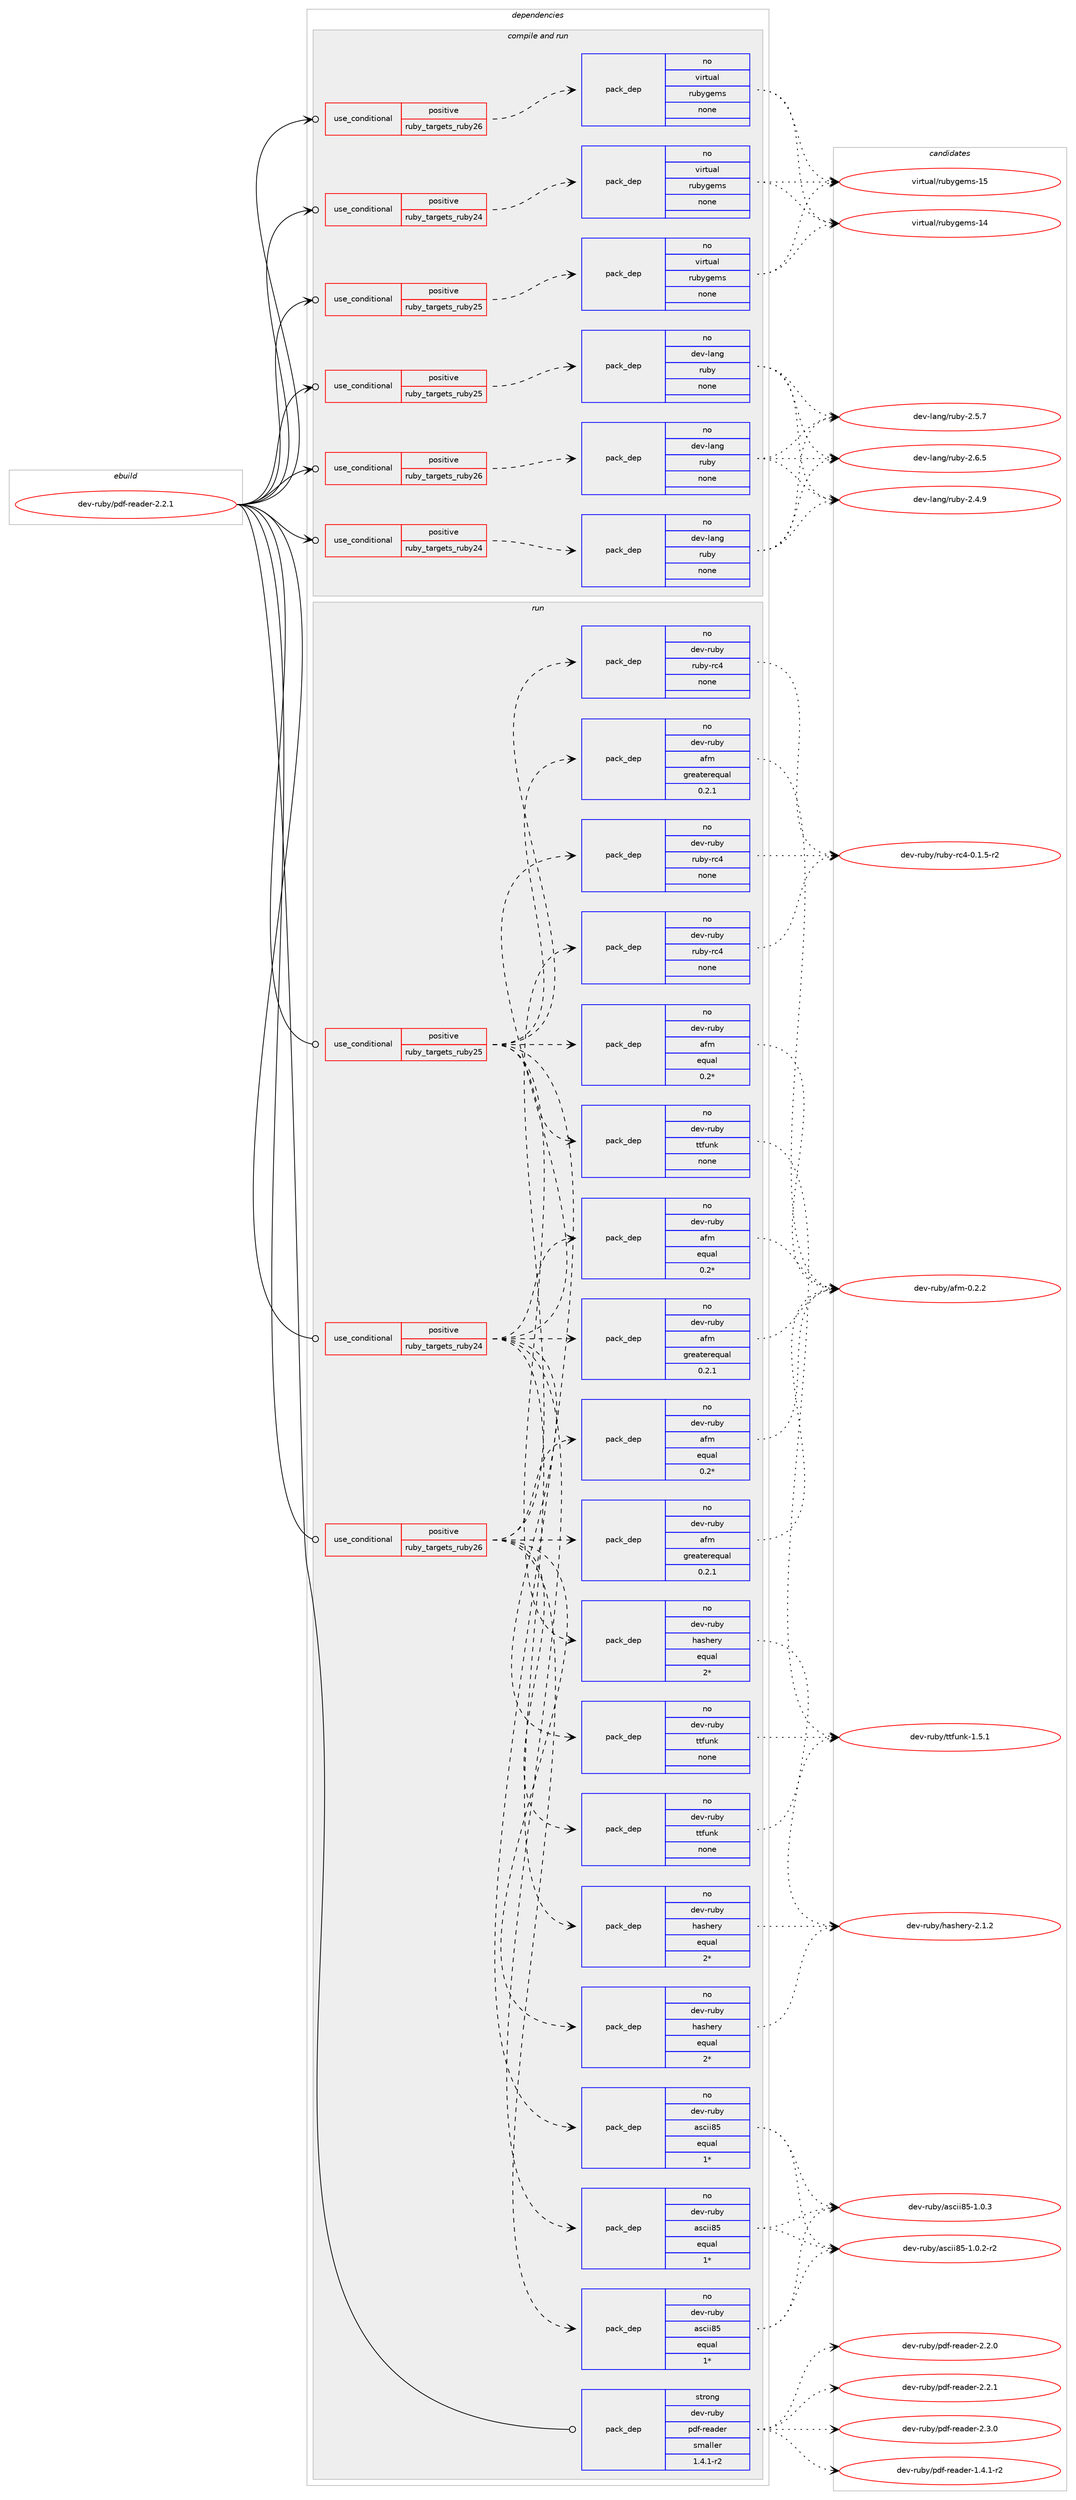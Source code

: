 digraph prolog {

# *************
# Graph options
# *************

newrank=true;
concentrate=true;
compound=true;
graph [rankdir=LR,fontname=Helvetica,fontsize=10,ranksep=1.5];#, ranksep=2.5, nodesep=0.2];
edge  [arrowhead=vee];
node  [fontname=Helvetica,fontsize=10];

# **********
# The ebuild
# **********

subgraph cluster_leftcol {
color=gray;
rank=same;
label=<<i>ebuild</i>>;
id [label="dev-ruby/pdf-reader-2.2.1", color=red, width=4, href="../dev-ruby/pdf-reader-2.2.1.svg"];
}

# ****************
# The dependencies
# ****************

subgraph cluster_midcol {
color=gray;
label=<<i>dependencies</i>>;
subgraph cluster_compile {
fillcolor="#eeeeee";
style=filled;
label=<<i>compile</i>>;
}
subgraph cluster_compileandrun {
fillcolor="#eeeeee";
style=filled;
label=<<i>compile and run</i>>;
subgraph cond170444 {
dependency700691 [label=<<TABLE BORDER="0" CELLBORDER="1" CELLSPACING="0" CELLPADDING="4"><TR><TD ROWSPAN="3" CELLPADDING="10">use_conditional</TD></TR><TR><TD>positive</TD></TR><TR><TD>ruby_targets_ruby24</TD></TR></TABLE>>, shape=none, color=red];
subgraph pack518217 {
dependency700692 [label=<<TABLE BORDER="0" CELLBORDER="1" CELLSPACING="0" CELLPADDING="4" WIDTH="220"><TR><TD ROWSPAN="6" CELLPADDING="30">pack_dep</TD></TR><TR><TD WIDTH="110">no</TD></TR><TR><TD>dev-lang</TD></TR><TR><TD>ruby</TD></TR><TR><TD>none</TD></TR><TR><TD></TD></TR></TABLE>>, shape=none, color=blue];
}
dependency700691:e -> dependency700692:w [weight=20,style="dashed",arrowhead="vee"];
}
id:e -> dependency700691:w [weight=20,style="solid",arrowhead="odotvee"];
subgraph cond170445 {
dependency700693 [label=<<TABLE BORDER="0" CELLBORDER="1" CELLSPACING="0" CELLPADDING="4"><TR><TD ROWSPAN="3" CELLPADDING="10">use_conditional</TD></TR><TR><TD>positive</TD></TR><TR><TD>ruby_targets_ruby24</TD></TR></TABLE>>, shape=none, color=red];
subgraph pack518218 {
dependency700694 [label=<<TABLE BORDER="0" CELLBORDER="1" CELLSPACING="0" CELLPADDING="4" WIDTH="220"><TR><TD ROWSPAN="6" CELLPADDING="30">pack_dep</TD></TR><TR><TD WIDTH="110">no</TD></TR><TR><TD>virtual</TD></TR><TR><TD>rubygems</TD></TR><TR><TD>none</TD></TR><TR><TD></TD></TR></TABLE>>, shape=none, color=blue];
}
dependency700693:e -> dependency700694:w [weight=20,style="dashed",arrowhead="vee"];
}
id:e -> dependency700693:w [weight=20,style="solid",arrowhead="odotvee"];
subgraph cond170446 {
dependency700695 [label=<<TABLE BORDER="0" CELLBORDER="1" CELLSPACING="0" CELLPADDING="4"><TR><TD ROWSPAN="3" CELLPADDING="10">use_conditional</TD></TR><TR><TD>positive</TD></TR><TR><TD>ruby_targets_ruby25</TD></TR></TABLE>>, shape=none, color=red];
subgraph pack518219 {
dependency700696 [label=<<TABLE BORDER="0" CELLBORDER="1" CELLSPACING="0" CELLPADDING="4" WIDTH="220"><TR><TD ROWSPAN="6" CELLPADDING="30">pack_dep</TD></TR><TR><TD WIDTH="110">no</TD></TR><TR><TD>dev-lang</TD></TR><TR><TD>ruby</TD></TR><TR><TD>none</TD></TR><TR><TD></TD></TR></TABLE>>, shape=none, color=blue];
}
dependency700695:e -> dependency700696:w [weight=20,style="dashed",arrowhead="vee"];
}
id:e -> dependency700695:w [weight=20,style="solid",arrowhead="odotvee"];
subgraph cond170447 {
dependency700697 [label=<<TABLE BORDER="0" CELLBORDER="1" CELLSPACING="0" CELLPADDING="4"><TR><TD ROWSPAN="3" CELLPADDING="10">use_conditional</TD></TR><TR><TD>positive</TD></TR><TR><TD>ruby_targets_ruby25</TD></TR></TABLE>>, shape=none, color=red];
subgraph pack518220 {
dependency700698 [label=<<TABLE BORDER="0" CELLBORDER="1" CELLSPACING="0" CELLPADDING="4" WIDTH="220"><TR><TD ROWSPAN="6" CELLPADDING="30">pack_dep</TD></TR><TR><TD WIDTH="110">no</TD></TR><TR><TD>virtual</TD></TR><TR><TD>rubygems</TD></TR><TR><TD>none</TD></TR><TR><TD></TD></TR></TABLE>>, shape=none, color=blue];
}
dependency700697:e -> dependency700698:w [weight=20,style="dashed",arrowhead="vee"];
}
id:e -> dependency700697:w [weight=20,style="solid",arrowhead="odotvee"];
subgraph cond170448 {
dependency700699 [label=<<TABLE BORDER="0" CELLBORDER="1" CELLSPACING="0" CELLPADDING="4"><TR><TD ROWSPAN="3" CELLPADDING="10">use_conditional</TD></TR><TR><TD>positive</TD></TR><TR><TD>ruby_targets_ruby26</TD></TR></TABLE>>, shape=none, color=red];
subgraph pack518221 {
dependency700700 [label=<<TABLE BORDER="0" CELLBORDER="1" CELLSPACING="0" CELLPADDING="4" WIDTH="220"><TR><TD ROWSPAN="6" CELLPADDING="30">pack_dep</TD></TR><TR><TD WIDTH="110">no</TD></TR><TR><TD>dev-lang</TD></TR><TR><TD>ruby</TD></TR><TR><TD>none</TD></TR><TR><TD></TD></TR></TABLE>>, shape=none, color=blue];
}
dependency700699:e -> dependency700700:w [weight=20,style="dashed",arrowhead="vee"];
}
id:e -> dependency700699:w [weight=20,style="solid",arrowhead="odotvee"];
subgraph cond170449 {
dependency700701 [label=<<TABLE BORDER="0" CELLBORDER="1" CELLSPACING="0" CELLPADDING="4"><TR><TD ROWSPAN="3" CELLPADDING="10">use_conditional</TD></TR><TR><TD>positive</TD></TR><TR><TD>ruby_targets_ruby26</TD></TR></TABLE>>, shape=none, color=red];
subgraph pack518222 {
dependency700702 [label=<<TABLE BORDER="0" CELLBORDER="1" CELLSPACING="0" CELLPADDING="4" WIDTH="220"><TR><TD ROWSPAN="6" CELLPADDING="30">pack_dep</TD></TR><TR><TD WIDTH="110">no</TD></TR><TR><TD>virtual</TD></TR><TR><TD>rubygems</TD></TR><TR><TD>none</TD></TR><TR><TD></TD></TR></TABLE>>, shape=none, color=blue];
}
dependency700701:e -> dependency700702:w [weight=20,style="dashed",arrowhead="vee"];
}
id:e -> dependency700701:w [weight=20,style="solid",arrowhead="odotvee"];
}
subgraph cluster_run {
fillcolor="#eeeeee";
style=filled;
label=<<i>run</i>>;
subgraph cond170450 {
dependency700703 [label=<<TABLE BORDER="0" CELLBORDER="1" CELLSPACING="0" CELLPADDING="4"><TR><TD ROWSPAN="3" CELLPADDING="10">use_conditional</TD></TR><TR><TD>positive</TD></TR><TR><TD>ruby_targets_ruby24</TD></TR></TABLE>>, shape=none, color=red];
subgraph pack518223 {
dependency700704 [label=<<TABLE BORDER="0" CELLBORDER="1" CELLSPACING="0" CELLPADDING="4" WIDTH="220"><TR><TD ROWSPAN="6" CELLPADDING="30">pack_dep</TD></TR><TR><TD WIDTH="110">no</TD></TR><TR><TD>dev-ruby</TD></TR><TR><TD>afm</TD></TR><TR><TD>greaterequal</TD></TR><TR><TD>0.2.1</TD></TR></TABLE>>, shape=none, color=blue];
}
dependency700703:e -> dependency700704:w [weight=20,style="dashed",arrowhead="vee"];
subgraph pack518224 {
dependency700705 [label=<<TABLE BORDER="0" CELLBORDER="1" CELLSPACING="0" CELLPADDING="4" WIDTH="220"><TR><TD ROWSPAN="6" CELLPADDING="30">pack_dep</TD></TR><TR><TD WIDTH="110">no</TD></TR><TR><TD>dev-ruby</TD></TR><TR><TD>afm</TD></TR><TR><TD>equal</TD></TR><TR><TD>0.2*</TD></TR></TABLE>>, shape=none, color=blue];
}
dependency700703:e -> dependency700705:w [weight=20,style="dashed",arrowhead="vee"];
subgraph pack518225 {
dependency700706 [label=<<TABLE BORDER="0" CELLBORDER="1" CELLSPACING="0" CELLPADDING="4" WIDTH="220"><TR><TD ROWSPAN="6" CELLPADDING="30">pack_dep</TD></TR><TR><TD WIDTH="110">no</TD></TR><TR><TD>dev-ruby</TD></TR><TR><TD>ascii85</TD></TR><TR><TD>equal</TD></TR><TR><TD>1*</TD></TR></TABLE>>, shape=none, color=blue];
}
dependency700703:e -> dependency700706:w [weight=20,style="dashed",arrowhead="vee"];
subgraph pack518226 {
dependency700707 [label=<<TABLE BORDER="0" CELLBORDER="1" CELLSPACING="0" CELLPADDING="4" WIDTH="220"><TR><TD ROWSPAN="6" CELLPADDING="30">pack_dep</TD></TR><TR><TD WIDTH="110">no</TD></TR><TR><TD>dev-ruby</TD></TR><TR><TD>hashery</TD></TR><TR><TD>equal</TD></TR><TR><TD>2*</TD></TR></TABLE>>, shape=none, color=blue];
}
dependency700703:e -> dependency700707:w [weight=20,style="dashed",arrowhead="vee"];
subgraph pack518227 {
dependency700708 [label=<<TABLE BORDER="0" CELLBORDER="1" CELLSPACING="0" CELLPADDING="4" WIDTH="220"><TR><TD ROWSPAN="6" CELLPADDING="30">pack_dep</TD></TR><TR><TD WIDTH="110">no</TD></TR><TR><TD>dev-ruby</TD></TR><TR><TD>ttfunk</TD></TR><TR><TD>none</TD></TR><TR><TD></TD></TR></TABLE>>, shape=none, color=blue];
}
dependency700703:e -> dependency700708:w [weight=20,style="dashed",arrowhead="vee"];
subgraph pack518228 {
dependency700709 [label=<<TABLE BORDER="0" CELLBORDER="1" CELLSPACING="0" CELLPADDING="4" WIDTH="220"><TR><TD ROWSPAN="6" CELLPADDING="30">pack_dep</TD></TR><TR><TD WIDTH="110">no</TD></TR><TR><TD>dev-ruby</TD></TR><TR><TD>ruby-rc4</TD></TR><TR><TD>none</TD></TR><TR><TD></TD></TR></TABLE>>, shape=none, color=blue];
}
dependency700703:e -> dependency700709:w [weight=20,style="dashed",arrowhead="vee"];
}
id:e -> dependency700703:w [weight=20,style="solid",arrowhead="odot"];
subgraph cond170451 {
dependency700710 [label=<<TABLE BORDER="0" CELLBORDER="1" CELLSPACING="0" CELLPADDING="4"><TR><TD ROWSPAN="3" CELLPADDING="10">use_conditional</TD></TR><TR><TD>positive</TD></TR><TR><TD>ruby_targets_ruby25</TD></TR></TABLE>>, shape=none, color=red];
subgraph pack518229 {
dependency700711 [label=<<TABLE BORDER="0" CELLBORDER="1" CELLSPACING="0" CELLPADDING="4" WIDTH="220"><TR><TD ROWSPAN="6" CELLPADDING="30">pack_dep</TD></TR><TR><TD WIDTH="110">no</TD></TR><TR><TD>dev-ruby</TD></TR><TR><TD>afm</TD></TR><TR><TD>greaterequal</TD></TR><TR><TD>0.2.1</TD></TR></TABLE>>, shape=none, color=blue];
}
dependency700710:e -> dependency700711:w [weight=20,style="dashed",arrowhead="vee"];
subgraph pack518230 {
dependency700712 [label=<<TABLE BORDER="0" CELLBORDER="1" CELLSPACING="0" CELLPADDING="4" WIDTH="220"><TR><TD ROWSPAN="6" CELLPADDING="30">pack_dep</TD></TR><TR><TD WIDTH="110">no</TD></TR><TR><TD>dev-ruby</TD></TR><TR><TD>afm</TD></TR><TR><TD>equal</TD></TR><TR><TD>0.2*</TD></TR></TABLE>>, shape=none, color=blue];
}
dependency700710:e -> dependency700712:w [weight=20,style="dashed",arrowhead="vee"];
subgraph pack518231 {
dependency700713 [label=<<TABLE BORDER="0" CELLBORDER="1" CELLSPACING="0" CELLPADDING="4" WIDTH="220"><TR><TD ROWSPAN="6" CELLPADDING="30">pack_dep</TD></TR><TR><TD WIDTH="110">no</TD></TR><TR><TD>dev-ruby</TD></TR><TR><TD>ascii85</TD></TR><TR><TD>equal</TD></TR><TR><TD>1*</TD></TR></TABLE>>, shape=none, color=blue];
}
dependency700710:e -> dependency700713:w [weight=20,style="dashed",arrowhead="vee"];
subgraph pack518232 {
dependency700714 [label=<<TABLE BORDER="0" CELLBORDER="1" CELLSPACING="0" CELLPADDING="4" WIDTH="220"><TR><TD ROWSPAN="6" CELLPADDING="30">pack_dep</TD></TR><TR><TD WIDTH="110">no</TD></TR><TR><TD>dev-ruby</TD></TR><TR><TD>hashery</TD></TR><TR><TD>equal</TD></TR><TR><TD>2*</TD></TR></TABLE>>, shape=none, color=blue];
}
dependency700710:e -> dependency700714:w [weight=20,style="dashed",arrowhead="vee"];
subgraph pack518233 {
dependency700715 [label=<<TABLE BORDER="0" CELLBORDER="1" CELLSPACING="0" CELLPADDING="4" WIDTH="220"><TR><TD ROWSPAN="6" CELLPADDING="30">pack_dep</TD></TR><TR><TD WIDTH="110">no</TD></TR><TR><TD>dev-ruby</TD></TR><TR><TD>ttfunk</TD></TR><TR><TD>none</TD></TR><TR><TD></TD></TR></TABLE>>, shape=none, color=blue];
}
dependency700710:e -> dependency700715:w [weight=20,style="dashed",arrowhead="vee"];
subgraph pack518234 {
dependency700716 [label=<<TABLE BORDER="0" CELLBORDER="1" CELLSPACING="0" CELLPADDING="4" WIDTH="220"><TR><TD ROWSPAN="6" CELLPADDING="30">pack_dep</TD></TR><TR><TD WIDTH="110">no</TD></TR><TR><TD>dev-ruby</TD></TR><TR><TD>ruby-rc4</TD></TR><TR><TD>none</TD></TR><TR><TD></TD></TR></TABLE>>, shape=none, color=blue];
}
dependency700710:e -> dependency700716:w [weight=20,style="dashed",arrowhead="vee"];
}
id:e -> dependency700710:w [weight=20,style="solid",arrowhead="odot"];
subgraph cond170452 {
dependency700717 [label=<<TABLE BORDER="0" CELLBORDER="1" CELLSPACING="0" CELLPADDING="4"><TR><TD ROWSPAN="3" CELLPADDING="10">use_conditional</TD></TR><TR><TD>positive</TD></TR><TR><TD>ruby_targets_ruby26</TD></TR></TABLE>>, shape=none, color=red];
subgraph pack518235 {
dependency700718 [label=<<TABLE BORDER="0" CELLBORDER="1" CELLSPACING="0" CELLPADDING="4" WIDTH="220"><TR><TD ROWSPAN="6" CELLPADDING="30">pack_dep</TD></TR><TR><TD WIDTH="110">no</TD></TR><TR><TD>dev-ruby</TD></TR><TR><TD>afm</TD></TR><TR><TD>greaterequal</TD></TR><TR><TD>0.2.1</TD></TR></TABLE>>, shape=none, color=blue];
}
dependency700717:e -> dependency700718:w [weight=20,style="dashed",arrowhead="vee"];
subgraph pack518236 {
dependency700719 [label=<<TABLE BORDER="0" CELLBORDER="1" CELLSPACING="0" CELLPADDING="4" WIDTH="220"><TR><TD ROWSPAN="6" CELLPADDING="30">pack_dep</TD></TR><TR><TD WIDTH="110">no</TD></TR><TR><TD>dev-ruby</TD></TR><TR><TD>afm</TD></TR><TR><TD>equal</TD></TR><TR><TD>0.2*</TD></TR></TABLE>>, shape=none, color=blue];
}
dependency700717:e -> dependency700719:w [weight=20,style="dashed",arrowhead="vee"];
subgraph pack518237 {
dependency700720 [label=<<TABLE BORDER="0" CELLBORDER="1" CELLSPACING="0" CELLPADDING="4" WIDTH="220"><TR><TD ROWSPAN="6" CELLPADDING="30">pack_dep</TD></TR><TR><TD WIDTH="110">no</TD></TR><TR><TD>dev-ruby</TD></TR><TR><TD>ascii85</TD></TR><TR><TD>equal</TD></TR><TR><TD>1*</TD></TR></TABLE>>, shape=none, color=blue];
}
dependency700717:e -> dependency700720:w [weight=20,style="dashed",arrowhead="vee"];
subgraph pack518238 {
dependency700721 [label=<<TABLE BORDER="0" CELLBORDER="1" CELLSPACING="0" CELLPADDING="4" WIDTH="220"><TR><TD ROWSPAN="6" CELLPADDING="30">pack_dep</TD></TR><TR><TD WIDTH="110">no</TD></TR><TR><TD>dev-ruby</TD></TR><TR><TD>hashery</TD></TR><TR><TD>equal</TD></TR><TR><TD>2*</TD></TR></TABLE>>, shape=none, color=blue];
}
dependency700717:e -> dependency700721:w [weight=20,style="dashed",arrowhead="vee"];
subgraph pack518239 {
dependency700722 [label=<<TABLE BORDER="0" CELLBORDER="1" CELLSPACING="0" CELLPADDING="4" WIDTH="220"><TR><TD ROWSPAN="6" CELLPADDING="30">pack_dep</TD></TR><TR><TD WIDTH="110">no</TD></TR><TR><TD>dev-ruby</TD></TR><TR><TD>ttfunk</TD></TR><TR><TD>none</TD></TR><TR><TD></TD></TR></TABLE>>, shape=none, color=blue];
}
dependency700717:e -> dependency700722:w [weight=20,style="dashed",arrowhead="vee"];
subgraph pack518240 {
dependency700723 [label=<<TABLE BORDER="0" CELLBORDER="1" CELLSPACING="0" CELLPADDING="4" WIDTH="220"><TR><TD ROWSPAN="6" CELLPADDING="30">pack_dep</TD></TR><TR><TD WIDTH="110">no</TD></TR><TR><TD>dev-ruby</TD></TR><TR><TD>ruby-rc4</TD></TR><TR><TD>none</TD></TR><TR><TD></TD></TR></TABLE>>, shape=none, color=blue];
}
dependency700717:e -> dependency700723:w [weight=20,style="dashed",arrowhead="vee"];
}
id:e -> dependency700717:w [weight=20,style="solid",arrowhead="odot"];
subgraph pack518241 {
dependency700724 [label=<<TABLE BORDER="0" CELLBORDER="1" CELLSPACING="0" CELLPADDING="4" WIDTH="220"><TR><TD ROWSPAN="6" CELLPADDING="30">pack_dep</TD></TR><TR><TD WIDTH="110">strong</TD></TR><TR><TD>dev-ruby</TD></TR><TR><TD>pdf-reader</TD></TR><TR><TD>smaller</TD></TR><TR><TD>1.4.1-r2</TD></TR></TABLE>>, shape=none, color=blue];
}
id:e -> dependency700724:w [weight=20,style="solid",arrowhead="odot"];
}
}

# **************
# The candidates
# **************

subgraph cluster_choices {
rank=same;
color=gray;
label=<<i>candidates</i>>;

subgraph choice518217 {
color=black;
nodesep=1;
choice10010111845108971101034711411798121455046524657 [label="dev-lang/ruby-2.4.9", color=red, width=4,href="../dev-lang/ruby-2.4.9.svg"];
choice10010111845108971101034711411798121455046534655 [label="dev-lang/ruby-2.5.7", color=red, width=4,href="../dev-lang/ruby-2.5.7.svg"];
choice10010111845108971101034711411798121455046544653 [label="dev-lang/ruby-2.6.5", color=red, width=4,href="../dev-lang/ruby-2.6.5.svg"];
dependency700692:e -> choice10010111845108971101034711411798121455046524657:w [style=dotted,weight="100"];
dependency700692:e -> choice10010111845108971101034711411798121455046534655:w [style=dotted,weight="100"];
dependency700692:e -> choice10010111845108971101034711411798121455046544653:w [style=dotted,weight="100"];
}
subgraph choice518218 {
color=black;
nodesep=1;
choice118105114116117971084711411798121103101109115454952 [label="virtual/rubygems-14", color=red, width=4,href="../virtual/rubygems-14.svg"];
choice118105114116117971084711411798121103101109115454953 [label="virtual/rubygems-15", color=red, width=4,href="../virtual/rubygems-15.svg"];
dependency700694:e -> choice118105114116117971084711411798121103101109115454952:w [style=dotted,weight="100"];
dependency700694:e -> choice118105114116117971084711411798121103101109115454953:w [style=dotted,weight="100"];
}
subgraph choice518219 {
color=black;
nodesep=1;
choice10010111845108971101034711411798121455046524657 [label="dev-lang/ruby-2.4.9", color=red, width=4,href="../dev-lang/ruby-2.4.9.svg"];
choice10010111845108971101034711411798121455046534655 [label="dev-lang/ruby-2.5.7", color=red, width=4,href="../dev-lang/ruby-2.5.7.svg"];
choice10010111845108971101034711411798121455046544653 [label="dev-lang/ruby-2.6.5", color=red, width=4,href="../dev-lang/ruby-2.6.5.svg"];
dependency700696:e -> choice10010111845108971101034711411798121455046524657:w [style=dotted,weight="100"];
dependency700696:e -> choice10010111845108971101034711411798121455046534655:w [style=dotted,weight="100"];
dependency700696:e -> choice10010111845108971101034711411798121455046544653:w [style=dotted,weight="100"];
}
subgraph choice518220 {
color=black;
nodesep=1;
choice118105114116117971084711411798121103101109115454952 [label="virtual/rubygems-14", color=red, width=4,href="../virtual/rubygems-14.svg"];
choice118105114116117971084711411798121103101109115454953 [label="virtual/rubygems-15", color=red, width=4,href="../virtual/rubygems-15.svg"];
dependency700698:e -> choice118105114116117971084711411798121103101109115454952:w [style=dotted,weight="100"];
dependency700698:e -> choice118105114116117971084711411798121103101109115454953:w [style=dotted,weight="100"];
}
subgraph choice518221 {
color=black;
nodesep=1;
choice10010111845108971101034711411798121455046524657 [label="dev-lang/ruby-2.4.9", color=red, width=4,href="../dev-lang/ruby-2.4.9.svg"];
choice10010111845108971101034711411798121455046534655 [label="dev-lang/ruby-2.5.7", color=red, width=4,href="../dev-lang/ruby-2.5.7.svg"];
choice10010111845108971101034711411798121455046544653 [label="dev-lang/ruby-2.6.5", color=red, width=4,href="../dev-lang/ruby-2.6.5.svg"];
dependency700700:e -> choice10010111845108971101034711411798121455046524657:w [style=dotted,weight="100"];
dependency700700:e -> choice10010111845108971101034711411798121455046534655:w [style=dotted,weight="100"];
dependency700700:e -> choice10010111845108971101034711411798121455046544653:w [style=dotted,weight="100"];
}
subgraph choice518222 {
color=black;
nodesep=1;
choice118105114116117971084711411798121103101109115454952 [label="virtual/rubygems-14", color=red, width=4,href="../virtual/rubygems-14.svg"];
choice118105114116117971084711411798121103101109115454953 [label="virtual/rubygems-15", color=red, width=4,href="../virtual/rubygems-15.svg"];
dependency700702:e -> choice118105114116117971084711411798121103101109115454952:w [style=dotted,weight="100"];
dependency700702:e -> choice118105114116117971084711411798121103101109115454953:w [style=dotted,weight="100"];
}
subgraph choice518223 {
color=black;
nodesep=1;
choice10010111845114117981214797102109454846504650 [label="dev-ruby/afm-0.2.2", color=red, width=4,href="../dev-ruby/afm-0.2.2.svg"];
dependency700704:e -> choice10010111845114117981214797102109454846504650:w [style=dotted,weight="100"];
}
subgraph choice518224 {
color=black;
nodesep=1;
choice10010111845114117981214797102109454846504650 [label="dev-ruby/afm-0.2.2", color=red, width=4,href="../dev-ruby/afm-0.2.2.svg"];
dependency700705:e -> choice10010111845114117981214797102109454846504650:w [style=dotted,weight="100"];
}
subgraph choice518225 {
color=black;
nodesep=1;
choice100101118451141179812147971159910510556534549464846504511450 [label="dev-ruby/ascii85-1.0.2-r2", color=red, width=4,href="../dev-ruby/ascii85-1.0.2-r2.svg"];
choice10010111845114117981214797115991051055653454946484651 [label="dev-ruby/ascii85-1.0.3", color=red, width=4,href="../dev-ruby/ascii85-1.0.3.svg"];
dependency700706:e -> choice100101118451141179812147971159910510556534549464846504511450:w [style=dotted,weight="100"];
dependency700706:e -> choice10010111845114117981214797115991051055653454946484651:w [style=dotted,weight="100"];
}
subgraph choice518226 {
color=black;
nodesep=1;
choice10010111845114117981214710497115104101114121455046494650 [label="dev-ruby/hashery-2.1.2", color=red, width=4,href="../dev-ruby/hashery-2.1.2.svg"];
dependency700707:e -> choice10010111845114117981214710497115104101114121455046494650:w [style=dotted,weight="100"];
}
subgraph choice518227 {
color=black;
nodesep=1;
choice100101118451141179812147116116102117110107454946534649 [label="dev-ruby/ttfunk-1.5.1", color=red, width=4,href="../dev-ruby/ttfunk-1.5.1.svg"];
dependency700708:e -> choice100101118451141179812147116116102117110107454946534649:w [style=dotted,weight="100"];
}
subgraph choice518228 {
color=black;
nodesep=1;
choice100101118451141179812147114117981214511499524548464946534511450 [label="dev-ruby/ruby-rc4-0.1.5-r2", color=red, width=4,href="../dev-ruby/ruby-rc4-0.1.5-r2.svg"];
dependency700709:e -> choice100101118451141179812147114117981214511499524548464946534511450:w [style=dotted,weight="100"];
}
subgraph choice518229 {
color=black;
nodesep=1;
choice10010111845114117981214797102109454846504650 [label="dev-ruby/afm-0.2.2", color=red, width=4,href="../dev-ruby/afm-0.2.2.svg"];
dependency700711:e -> choice10010111845114117981214797102109454846504650:w [style=dotted,weight="100"];
}
subgraph choice518230 {
color=black;
nodesep=1;
choice10010111845114117981214797102109454846504650 [label="dev-ruby/afm-0.2.2", color=red, width=4,href="../dev-ruby/afm-0.2.2.svg"];
dependency700712:e -> choice10010111845114117981214797102109454846504650:w [style=dotted,weight="100"];
}
subgraph choice518231 {
color=black;
nodesep=1;
choice100101118451141179812147971159910510556534549464846504511450 [label="dev-ruby/ascii85-1.0.2-r2", color=red, width=4,href="../dev-ruby/ascii85-1.0.2-r2.svg"];
choice10010111845114117981214797115991051055653454946484651 [label="dev-ruby/ascii85-1.0.3", color=red, width=4,href="../dev-ruby/ascii85-1.0.3.svg"];
dependency700713:e -> choice100101118451141179812147971159910510556534549464846504511450:w [style=dotted,weight="100"];
dependency700713:e -> choice10010111845114117981214797115991051055653454946484651:w [style=dotted,weight="100"];
}
subgraph choice518232 {
color=black;
nodesep=1;
choice10010111845114117981214710497115104101114121455046494650 [label="dev-ruby/hashery-2.1.2", color=red, width=4,href="../dev-ruby/hashery-2.1.2.svg"];
dependency700714:e -> choice10010111845114117981214710497115104101114121455046494650:w [style=dotted,weight="100"];
}
subgraph choice518233 {
color=black;
nodesep=1;
choice100101118451141179812147116116102117110107454946534649 [label="dev-ruby/ttfunk-1.5.1", color=red, width=4,href="../dev-ruby/ttfunk-1.5.1.svg"];
dependency700715:e -> choice100101118451141179812147116116102117110107454946534649:w [style=dotted,weight="100"];
}
subgraph choice518234 {
color=black;
nodesep=1;
choice100101118451141179812147114117981214511499524548464946534511450 [label="dev-ruby/ruby-rc4-0.1.5-r2", color=red, width=4,href="../dev-ruby/ruby-rc4-0.1.5-r2.svg"];
dependency700716:e -> choice100101118451141179812147114117981214511499524548464946534511450:w [style=dotted,weight="100"];
}
subgraph choice518235 {
color=black;
nodesep=1;
choice10010111845114117981214797102109454846504650 [label="dev-ruby/afm-0.2.2", color=red, width=4,href="../dev-ruby/afm-0.2.2.svg"];
dependency700718:e -> choice10010111845114117981214797102109454846504650:w [style=dotted,weight="100"];
}
subgraph choice518236 {
color=black;
nodesep=1;
choice10010111845114117981214797102109454846504650 [label="dev-ruby/afm-0.2.2", color=red, width=4,href="../dev-ruby/afm-0.2.2.svg"];
dependency700719:e -> choice10010111845114117981214797102109454846504650:w [style=dotted,weight="100"];
}
subgraph choice518237 {
color=black;
nodesep=1;
choice100101118451141179812147971159910510556534549464846504511450 [label="dev-ruby/ascii85-1.0.2-r2", color=red, width=4,href="../dev-ruby/ascii85-1.0.2-r2.svg"];
choice10010111845114117981214797115991051055653454946484651 [label="dev-ruby/ascii85-1.0.3", color=red, width=4,href="../dev-ruby/ascii85-1.0.3.svg"];
dependency700720:e -> choice100101118451141179812147971159910510556534549464846504511450:w [style=dotted,weight="100"];
dependency700720:e -> choice10010111845114117981214797115991051055653454946484651:w [style=dotted,weight="100"];
}
subgraph choice518238 {
color=black;
nodesep=1;
choice10010111845114117981214710497115104101114121455046494650 [label="dev-ruby/hashery-2.1.2", color=red, width=4,href="../dev-ruby/hashery-2.1.2.svg"];
dependency700721:e -> choice10010111845114117981214710497115104101114121455046494650:w [style=dotted,weight="100"];
}
subgraph choice518239 {
color=black;
nodesep=1;
choice100101118451141179812147116116102117110107454946534649 [label="dev-ruby/ttfunk-1.5.1", color=red, width=4,href="../dev-ruby/ttfunk-1.5.1.svg"];
dependency700722:e -> choice100101118451141179812147116116102117110107454946534649:w [style=dotted,weight="100"];
}
subgraph choice518240 {
color=black;
nodesep=1;
choice100101118451141179812147114117981214511499524548464946534511450 [label="dev-ruby/ruby-rc4-0.1.5-r2", color=red, width=4,href="../dev-ruby/ruby-rc4-0.1.5-r2.svg"];
dependency700723:e -> choice100101118451141179812147114117981214511499524548464946534511450:w [style=dotted,weight="100"];
}
subgraph choice518241 {
color=black;
nodesep=1;
choice10010111845114117981214711210010245114101971001011144549465246494511450 [label="dev-ruby/pdf-reader-1.4.1-r2", color=red, width=4,href="../dev-ruby/pdf-reader-1.4.1-r2.svg"];
choice1001011184511411798121471121001024511410197100101114455046504648 [label="dev-ruby/pdf-reader-2.2.0", color=red, width=4,href="../dev-ruby/pdf-reader-2.2.0.svg"];
choice1001011184511411798121471121001024511410197100101114455046504649 [label="dev-ruby/pdf-reader-2.2.1", color=red, width=4,href="../dev-ruby/pdf-reader-2.2.1.svg"];
choice1001011184511411798121471121001024511410197100101114455046514648 [label="dev-ruby/pdf-reader-2.3.0", color=red, width=4,href="../dev-ruby/pdf-reader-2.3.0.svg"];
dependency700724:e -> choice10010111845114117981214711210010245114101971001011144549465246494511450:w [style=dotted,weight="100"];
dependency700724:e -> choice1001011184511411798121471121001024511410197100101114455046504648:w [style=dotted,weight="100"];
dependency700724:e -> choice1001011184511411798121471121001024511410197100101114455046504649:w [style=dotted,weight="100"];
dependency700724:e -> choice1001011184511411798121471121001024511410197100101114455046514648:w [style=dotted,weight="100"];
}
}

}
